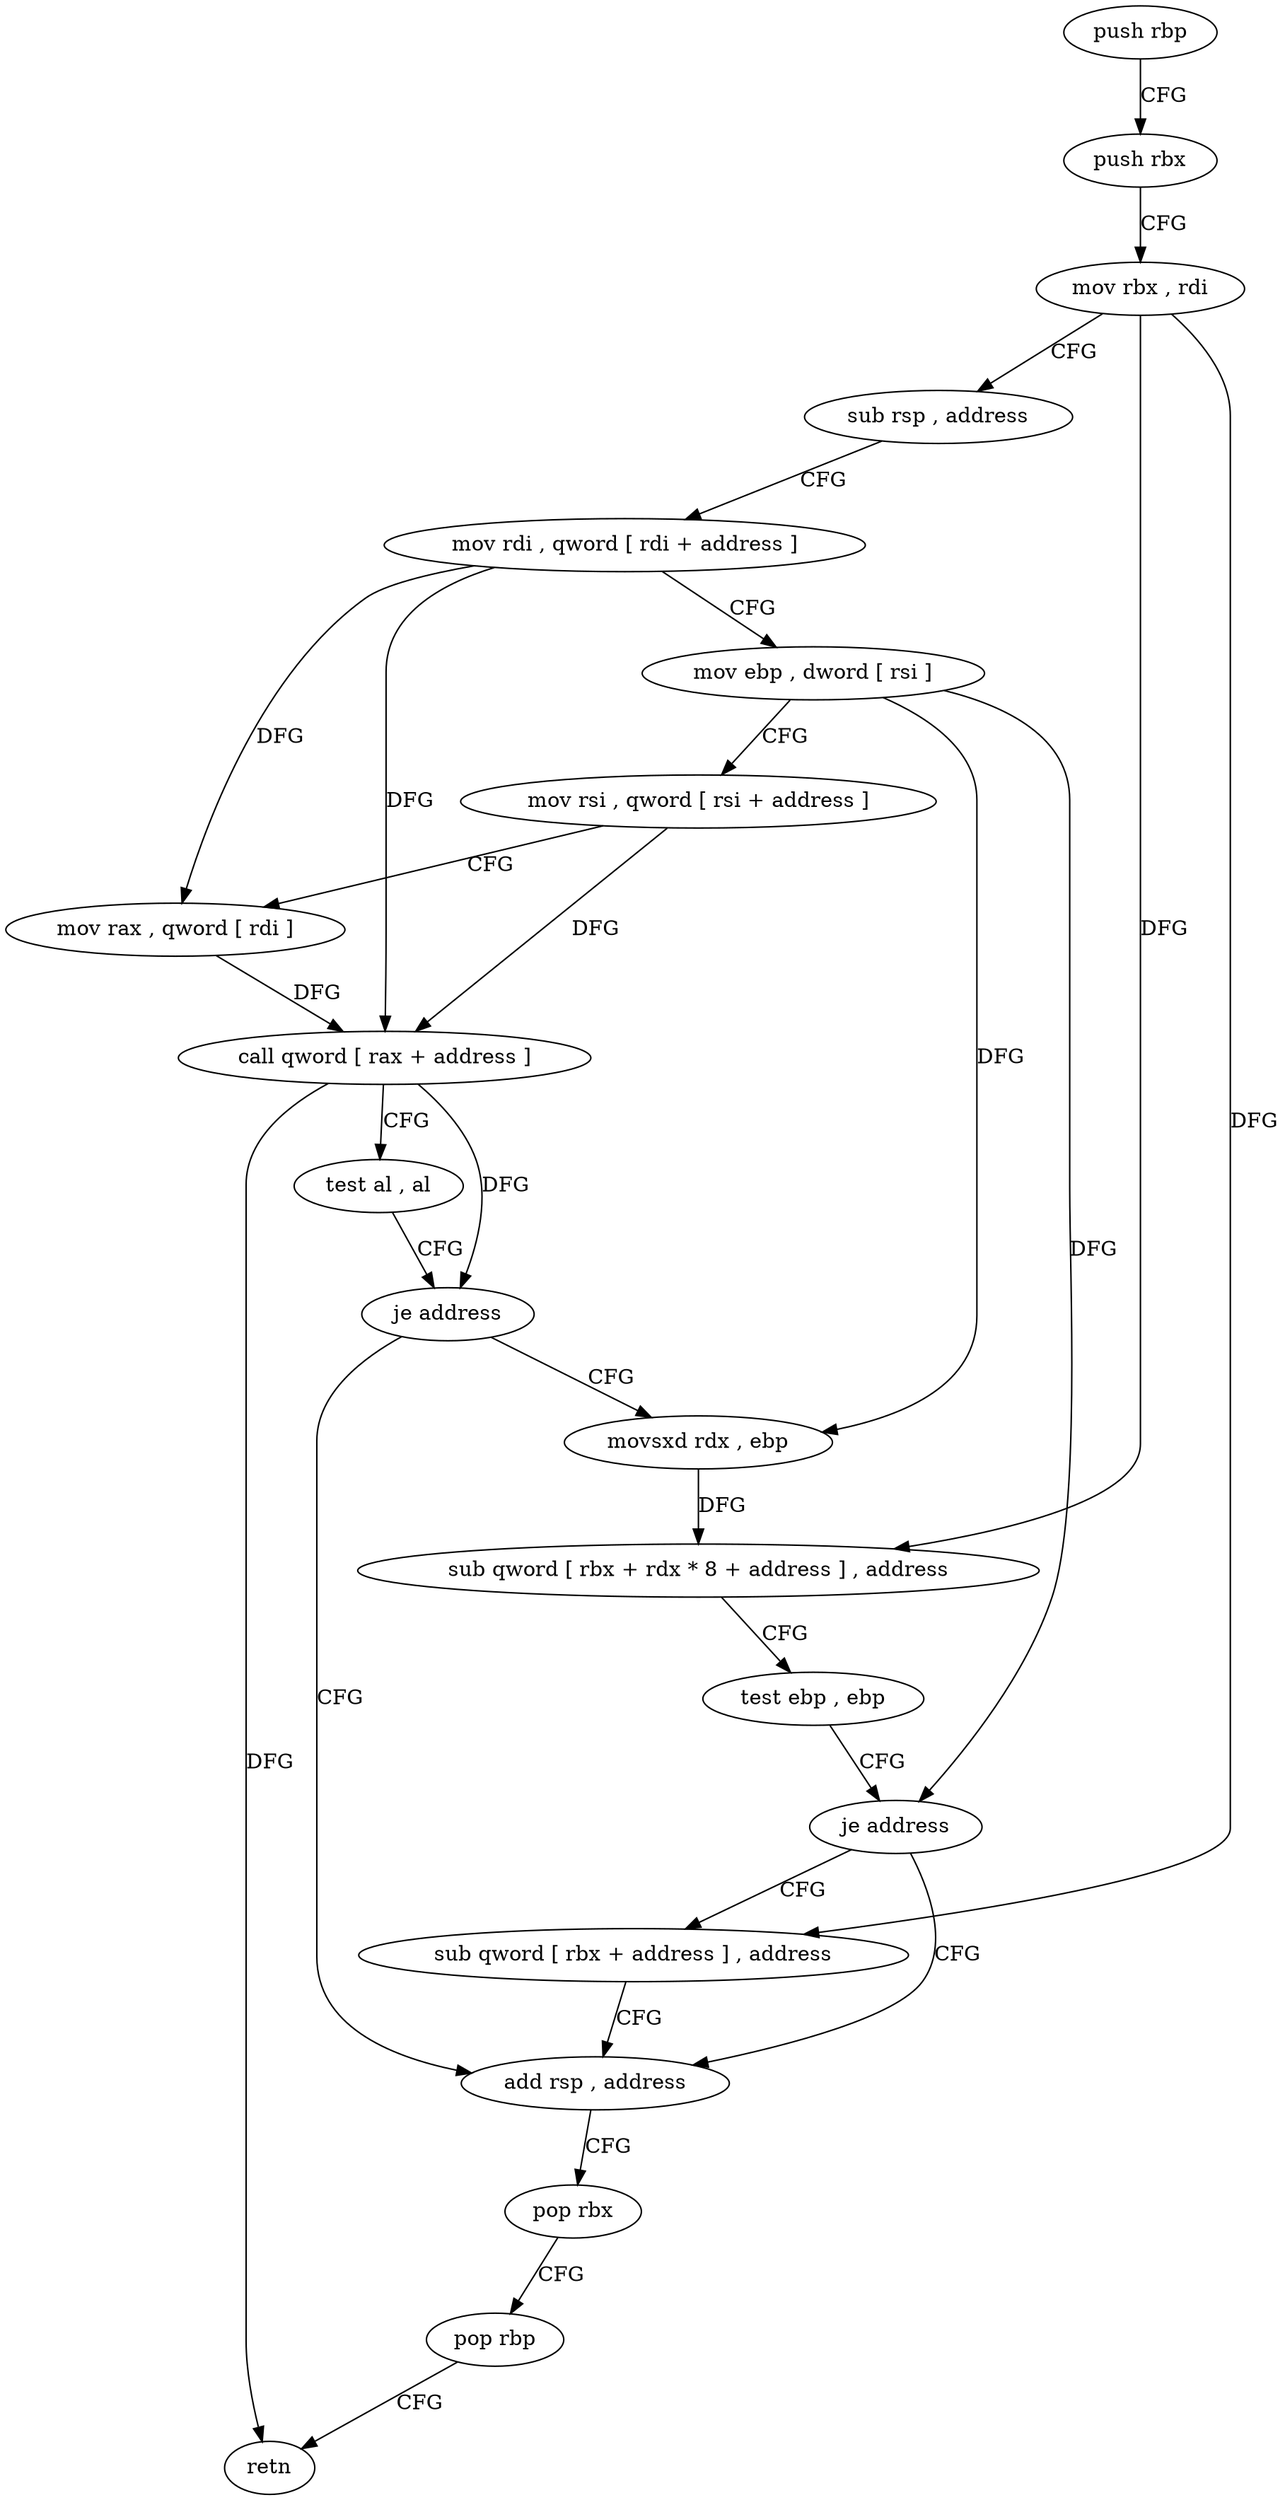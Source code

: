 digraph "func" {
"78448" [label = "push rbp" ]
"78449" [label = "push rbx" ]
"78450" [label = "mov rbx , rdi" ]
"78453" [label = "sub rsp , address" ]
"78457" [label = "mov rdi , qword [ rdi + address ]" ]
"78464" [label = "mov ebp , dword [ rsi ]" ]
"78466" [label = "mov rsi , qword [ rsi + address ]" ]
"78470" [label = "mov rax , qword [ rdi ]" ]
"78473" [label = "call qword [ rax + address ]" ]
"78479" [label = "test al , al" ]
"78481" [label = "je address" ]
"78507" [label = "add rsp , address" ]
"78483" [label = "movsxd rdx , ebp" ]
"78511" [label = "pop rbx" ]
"78512" [label = "pop rbp" ]
"78513" [label = "retn" ]
"78486" [label = "sub qword [ rbx + rdx * 8 + address ] , address" ]
"78495" [label = "test ebp , ebp" ]
"78497" [label = "je address" ]
"78499" [label = "sub qword [ rbx + address ] , address" ]
"78448" -> "78449" [ label = "CFG" ]
"78449" -> "78450" [ label = "CFG" ]
"78450" -> "78453" [ label = "CFG" ]
"78450" -> "78486" [ label = "DFG" ]
"78450" -> "78499" [ label = "DFG" ]
"78453" -> "78457" [ label = "CFG" ]
"78457" -> "78464" [ label = "CFG" ]
"78457" -> "78470" [ label = "DFG" ]
"78457" -> "78473" [ label = "DFG" ]
"78464" -> "78466" [ label = "CFG" ]
"78464" -> "78483" [ label = "DFG" ]
"78464" -> "78497" [ label = "DFG" ]
"78466" -> "78470" [ label = "CFG" ]
"78466" -> "78473" [ label = "DFG" ]
"78470" -> "78473" [ label = "DFG" ]
"78473" -> "78479" [ label = "CFG" ]
"78473" -> "78481" [ label = "DFG" ]
"78473" -> "78513" [ label = "DFG" ]
"78479" -> "78481" [ label = "CFG" ]
"78481" -> "78507" [ label = "CFG" ]
"78481" -> "78483" [ label = "CFG" ]
"78507" -> "78511" [ label = "CFG" ]
"78483" -> "78486" [ label = "DFG" ]
"78511" -> "78512" [ label = "CFG" ]
"78512" -> "78513" [ label = "CFG" ]
"78486" -> "78495" [ label = "CFG" ]
"78495" -> "78497" [ label = "CFG" ]
"78497" -> "78507" [ label = "CFG" ]
"78497" -> "78499" [ label = "CFG" ]
"78499" -> "78507" [ label = "CFG" ]
}
